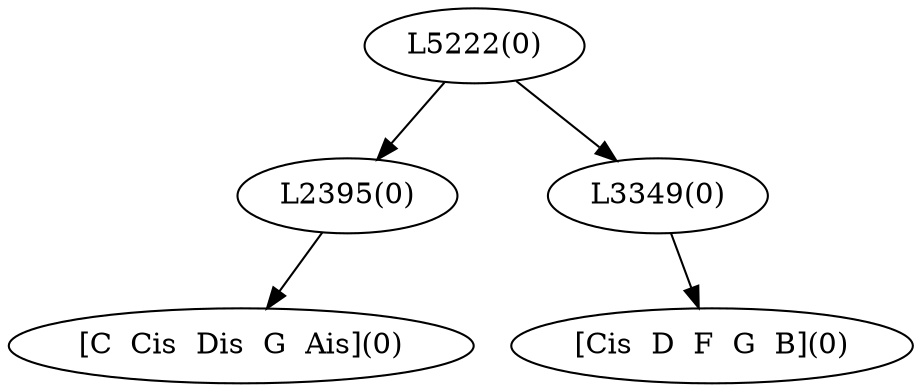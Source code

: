 digraph sample{
"L2395(0)"->"[C  Cis  Dis  G  Ais](0)"
"L3349(0)"->"[Cis  D  F  G  B](0)"
"L5222(0)"->"L2395(0)"
"L5222(0)"->"L3349(0)"
{rank = min; "L5222(0)"}
{rank = same; "L2395(0)"; "L3349(0)";}
{rank = max; "[C  Cis  Dis  G  Ais](0)"; "[Cis  D  F  G  B](0)";}
}